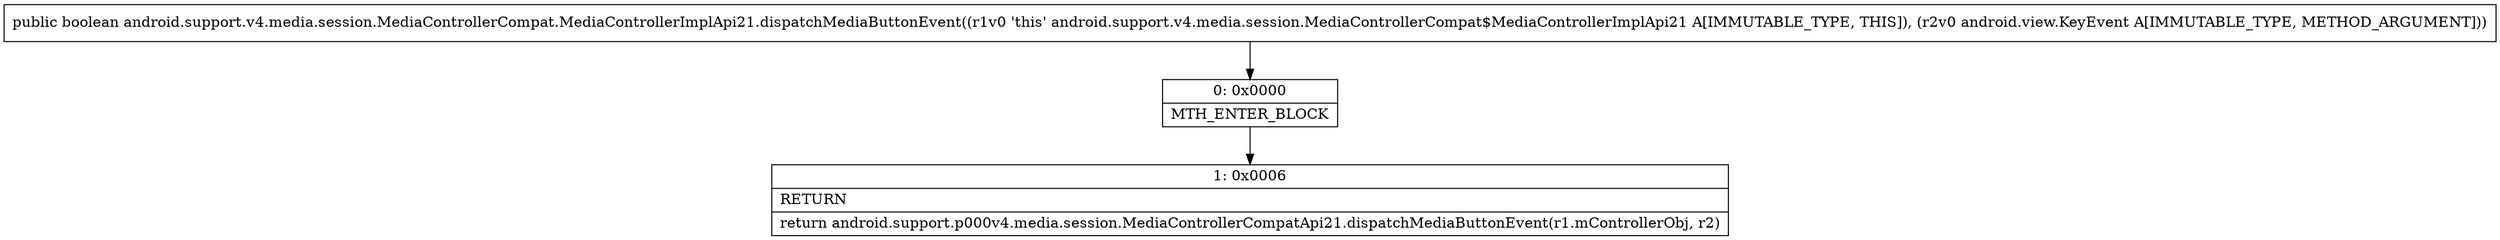 digraph "CFG forandroid.support.v4.media.session.MediaControllerCompat.MediaControllerImplApi21.dispatchMediaButtonEvent(Landroid\/view\/KeyEvent;)Z" {
Node_0 [shape=record,label="{0\:\ 0x0000|MTH_ENTER_BLOCK\l}"];
Node_1 [shape=record,label="{1\:\ 0x0006|RETURN\l|return android.support.p000v4.media.session.MediaControllerCompatApi21.dispatchMediaButtonEvent(r1.mControllerObj, r2)\l}"];
MethodNode[shape=record,label="{public boolean android.support.v4.media.session.MediaControllerCompat.MediaControllerImplApi21.dispatchMediaButtonEvent((r1v0 'this' android.support.v4.media.session.MediaControllerCompat$MediaControllerImplApi21 A[IMMUTABLE_TYPE, THIS]), (r2v0 android.view.KeyEvent A[IMMUTABLE_TYPE, METHOD_ARGUMENT])) }"];
MethodNode -> Node_0;
Node_0 -> Node_1;
}

